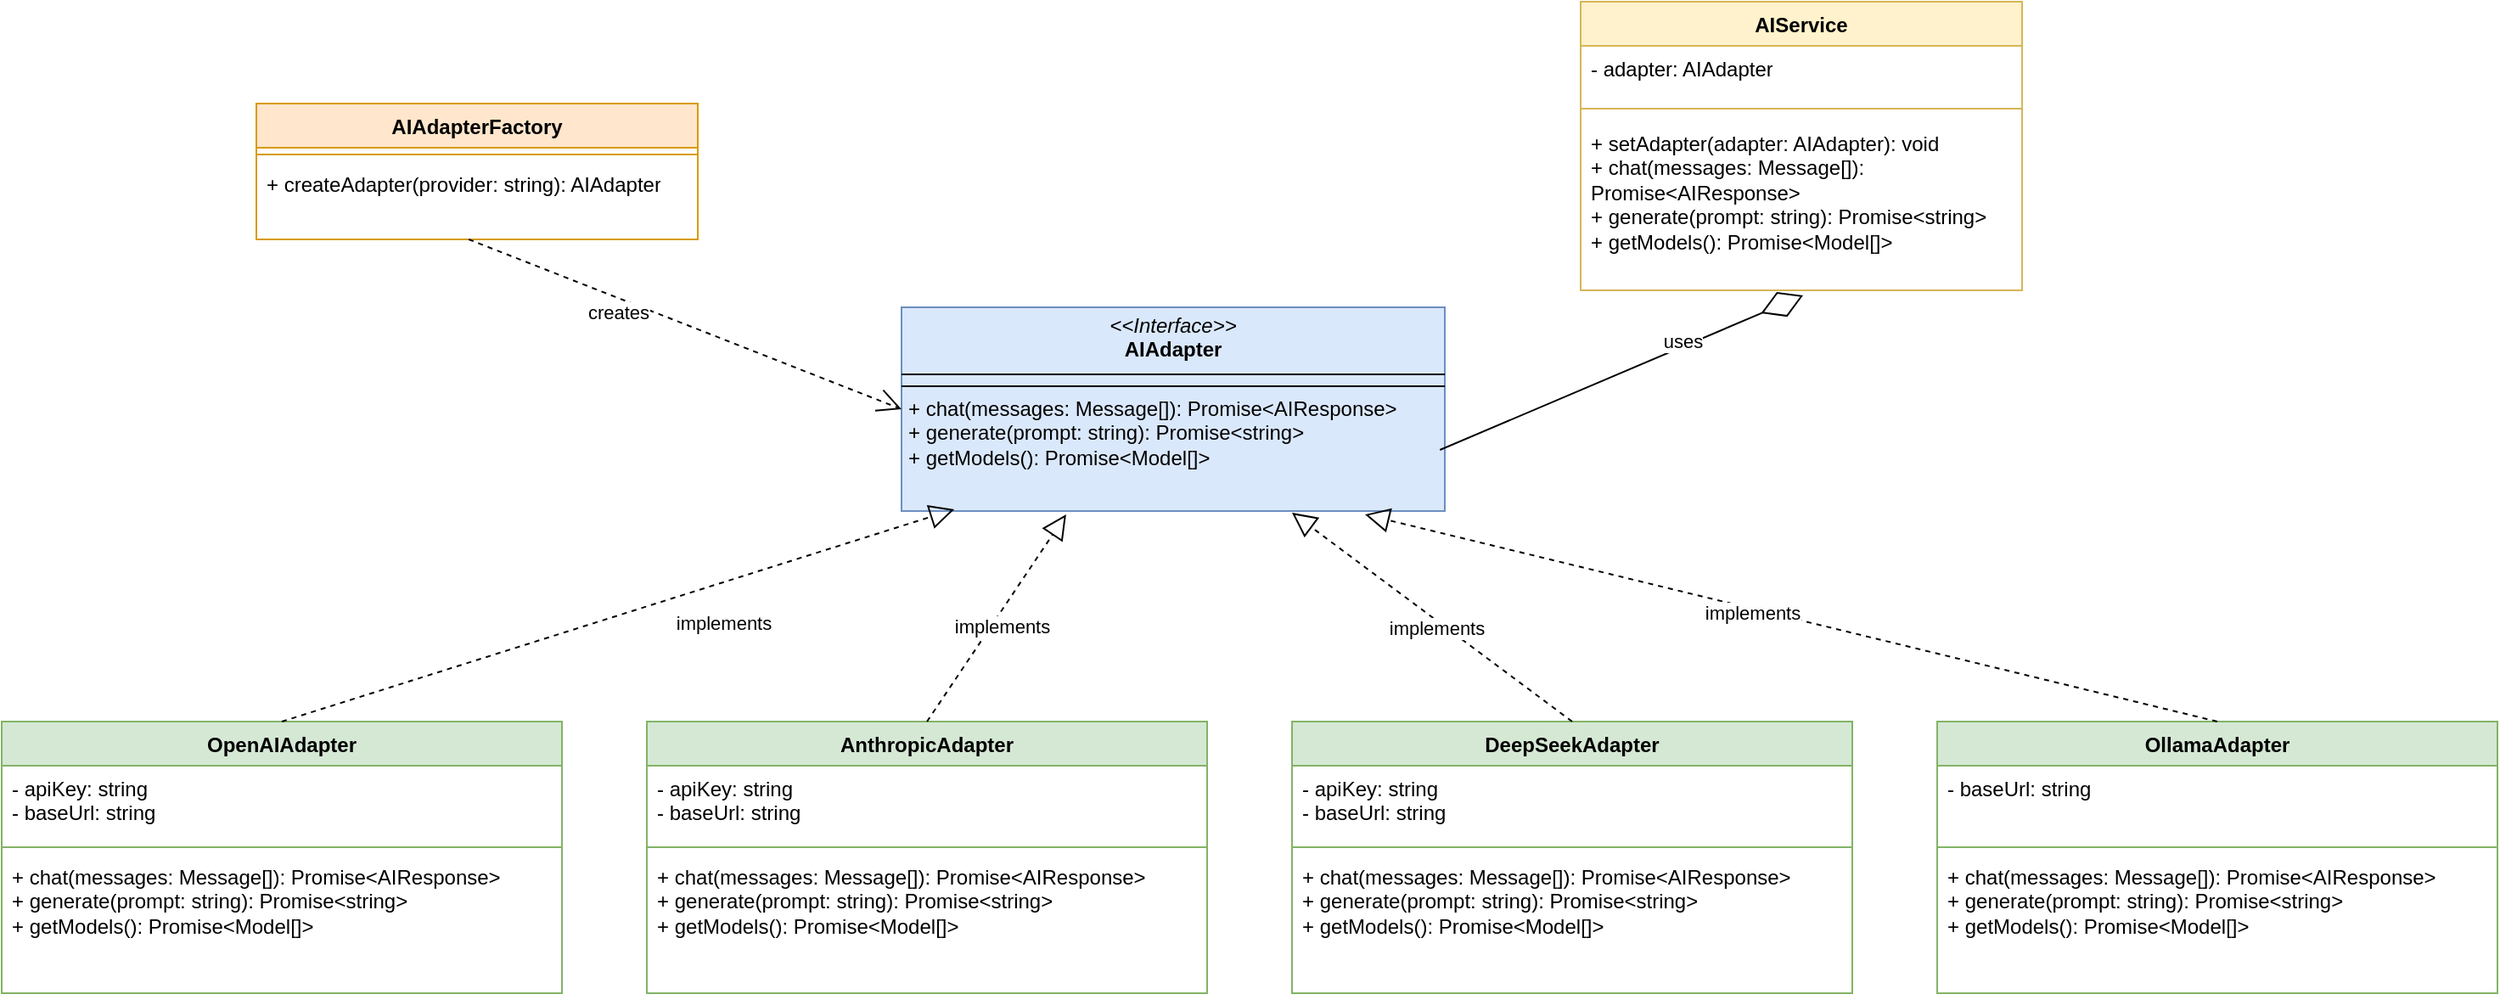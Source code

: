 <mxfile version="27.0.5">
  <diagram name="AI提供商集成架构图" id="r5fHtGn81RkA2lU1Vqpy">
    <mxGraphModel dx="2066" dy="1150" grid="1" gridSize="10" guides="1" tooltips="1" connect="1" arrows="1" fold="1" page="1" pageScale="1" pageWidth="2200" pageHeight="1920" math="0" shadow="0">
      <root>
        <mxCell id="0" />
        <mxCell id="1" parent="0" />
        <mxCell id="0V83VTf8hpatB1Oq6s5v-42" value="&lt;p style=&quot;margin:0px;margin-top:4px;text-align:center;&quot;&gt;&lt;i&gt;&amp;lt;&amp;lt;Interface&amp;gt;&amp;gt;&lt;/i&gt;&lt;br/&gt;&lt;b&gt;AIAdapter&lt;/b&gt;&lt;/p&gt;&lt;hr size=&quot;1&quot; style=&quot;border-style:solid;&quot;/&gt;&lt;p style=&quot;margin:0px;margin-left:4px;&quot;&gt;&lt;/p&gt;&lt;hr size=&quot;1&quot; style=&quot;border-style:solid;&quot;/&gt;&lt;p style=&quot;margin:0px;margin-left:4px;&quot;&gt;+ chat(messages: Message[]): Promise&amp;lt;AIResponse&amp;gt;&lt;br/&gt;+ generate(prompt: string): Promise&amp;lt;string&amp;gt;&lt;br/&gt;+ getModels(): Promise&amp;lt;Model[]&amp;gt;&lt;/p&gt;" style="verticalAlign=top;align=left;overflow=fill;html=1;whiteSpace=wrap;fillColor=#dae8fc;strokeColor=#6c8ebf;" vertex="1" parent="1">
          <mxGeometry x="940" y="390" width="320" height="120" as="geometry" />
        </mxCell>
        <mxCell id="0V83VTf8hpatB1Oq6s5v-43" value="OpenAIAdapter" style="swimlane;fontStyle=1;align=center;verticalAlign=top;childLayout=stackLayout;horizontal=1;startSize=26;horizontalStack=0;resizeParent=1;resizeParentMax=0;resizeLast=0;collapsible=1;marginBottom=0;whiteSpace=wrap;html=1;fillColor=#d5e8d4;strokeColor=#82b366;" vertex="1" parent="1">
          <mxGeometry x="410" y="634" width="330" height="160" as="geometry" />
        </mxCell>
        <mxCell id="0V83VTf8hpatB1Oq6s5v-44" value="- apiKey: string&lt;br&gt;- baseUrl: string" style="text;strokeColor=none;fillColor=none;align=left;verticalAlign=top;spacingLeft=4;spacingRight=4;overflow=hidden;rotatable=0;points=[[0,0.5],[1,0.5]];portConstraint=eastwest;whiteSpace=wrap;html=1;" vertex="1" parent="0V83VTf8hpatB1Oq6s5v-43">
          <mxGeometry y="26" width="330" height="44" as="geometry" />
        </mxCell>
        <mxCell id="0V83VTf8hpatB1Oq6s5v-45" value="" style="line;strokeWidth=1;fillColor=none;align=left;verticalAlign=middle;spacingTop=-1;spacingLeft=3;spacingRight=3;rotatable=0;labelPosition=right;points=[];portConstraint=eastwest;strokeColor=inherit;" vertex="1" parent="0V83VTf8hpatB1Oq6s5v-43">
          <mxGeometry y="70" width="330" height="8" as="geometry" />
        </mxCell>
        <mxCell id="0V83VTf8hpatB1Oq6s5v-46" value="+ chat(messages: Message[]): Promise&amp;lt;AIResponse&amp;gt;&lt;br&gt;+ generate(prompt: string): Promise&amp;lt;string&amp;gt;&lt;br&gt;+ getModels(): Promise&amp;lt;Model[]&amp;gt;" style="text;strokeColor=none;fillColor=none;align=left;verticalAlign=top;spacingLeft=4;spacingRight=4;overflow=hidden;rotatable=0;points=[[0,0.5],[1,0.5]];portConstraint=eastwest;whiteSpace=wrap;html=1;" vertex="1" parent="0V83VTf8hpatB1Oq6s5v-43">
          <mxGeometry y="78" width="330" height="82" as="geometry" />
        </mxCell>
        <mxCell id="0V83VTf8hpatB1Oq6s5v-47" value="AnthropicAdapter" style="swimlane;fontStyle=1;align=center;verticalAlign=top;childLayout=stackLayout;horizontal=1;startSize=26;horizontalStack=0;resizeParent=1;resizeParentMax=0;resizeLast=0;collapsible=1;marginBottom=0;whiteSpace=wrap;html=1;fillColor=#d5e8d4;strokeColor=#82b366;" vertex="1" parent="1">
          <mxGeometry x="790" y="634" width="330" height="160" as="geometry" />
        </mxCell>
        <mxCell id="0V83VTf8hpatB1Oq6s5v-48" value="- apiKey: string&lt;br&gt;- baseUrl: string" style="text;strokeColor=none;fillColor=none;align=left;verticalAlign=top;spacingLeft=4;spacingRight=4;overflow=hidden;rotatable=0;points=[[0,0.5],[1,0.5]];portConstraint=eastwest;whiteSpace=wrap;html=1;" vertex="1" parent="0V83VTf8hpatB1Oq6s5v-47">
          <mxGeometry y="26" width="330" height="44" as="geometry" />
        </mxCell>
        <mxCell id="0V83VTf8hpatB1Oq6s5v-49" value="" style="line;strokeWidth=1;fillColor=none;align=left;verticalAlign=middle;spacingTop=-1;spacingLeft=3;spacingRight=3;rotatable=0;labelPosition=right;points=[];portConstraint=eastwest;strokeColor=inherit;" vertex="1" parent="0V83VTf8hpatB1Oq6s5v-47">
          <mxGeometry y="70" width="330" height="8" as="geometry" />
        </mxCell>
        <mxCell id="0V83VTf8hpatB1Oq6s5v-50" value="+ chat(messages: Message[]): Promise&amp;lt;AIResponse&amp;gt;&lt;br&gt;+ generate(prompt: string): Promise&amp;lt;string&amp;gt;&lt;br&gt;+ getModels(): Promise&amp;lt;Model[]&amp;gt;" style="text;strokeColor=none;fillColor=none;align=left;verticalAlign=top;spacingLeft=4;spacingRight=4;overflow=hidden;rotatable=0;points=[[0,0.5],[1,0.5]];portConstraint=eastwest;whiteSpace=wrap;html=1;" vertex="1" parent="0V83VTf8hpatB1Oq6s5v-47">
          <mxGeometry y="78" width="330" height="82" as="geometry" />
        </mxCell>
        <mxCell id="0V83VTf8hpatB1Oq6s5v-51" value="DeepSeekAdapter" style="swimlane;fontStyle=1;align=center;verticalAlign=top;childLayout=stackLayout;horizontal=1;startSize=26;horizontalStack=0;resizeParent=1;resizeParentMax=0;resizeLast=0;collapsible=1;marginBottom=0;whiteSpace=wrap;html=1;fillColor=#d5e8d4;strokeColor=#82b366;" vertex="1" parent="1">
          <mxGeometry x="1170" y="634" width="330" height="160" as="geometry" />
        </mxCell>
        <mxCell id="0V83VTf8hpatB1Oq6s5v-52" value="- apiKey: string&lt;br&gt;- baseUrl: string" style="text;strokeColor=none;fillColor=none;align=left;verticalAlign=top;spacingLeft=4;spacingRight=4;overflow=hidden;rotatable=0;points=[[0,0.5],[1,0.5]];portConstraint=eastwest;whiteSpace=wrap;html=1;" vertex="1" parent="0V83VTf8hpatB1Oq6s5v-51">
          <mxGeometry y="26" width="330" height="44" as="geometry" />
        </mxCell>
        <mxCell id="0V83VTf8hpatB1Oq6s5v-53" value="" style="line;strokeWidth=1;fillColor=none;align=left;verticalAlign=middle;spacingTop=-1;spacingLeft=3;spacingRight=3;rotatable=0;labelPosition=right;points=[];portConstraint=eastwest;strokeColor=inherit;" vertex="1" parent="0V83VTf8hpatB1Oq6s5v-51">
          <mxGeometry y="70" width="330" height="8" as="geometry" />
        </mxCell>
        <mxCell id="0V83VTf8hpatB1Oq6s5v-54" value="+ chat(messages: Message[]): Promise&amp;lt;AIResponse&amp;gt;&lt;br&gt;+ generate(prompt: string): Promise&amp;lt;string&amp;gt;&lt;br&gt;+ getModels(): Promise&amp;lt;Model[]&amp;gt;" style="text;strokeColor=none;fillColor=none;align=left;verticalAlign=top;spacingLeft=4;spacingRight=4;overflow=hidden;rotatable=0;points=[[0,0.5],[1,0.5]];portConstraint=eastwest;whiteSpace=wrap;html=1;" vertex="1" parent="0V83VTf8hpatB1Oq6s5v-51">
          <mxGeometry y="78" width="330" height="82" as="geometry" />
        </mxCell>
        <mxCell id="0V83VTf8hpatB1Oq6s5v-55" value="OllamaAdapter" style="swimlane;fontStyle=1;align=center;verticalAlign=top;childLayout=stackLayout;horizontal=1;startSize=26;horizontalStack=0;resizeParent=1;resizeParentMax=0;resizeLast=0;collapsible=1;marginBottom=0;whiteSpace=wrap;html=1;fillColor=#d5e8d4;strokeColor=#82b366;" vertex="1" parent="1">
          <mxGeometry x="1550" y="634" width="330" height="160" as="geometry" />
        </mxCell>
        <mxCell id="0V83VTf8hpatB1Oq6s5v-56" value="- baseUrl: string" style="text;strokeColor=none;fillColor=none;align=left;verticalAlign=top;spacingLeft=4;spacingRight=4;overflow=hidden;rotatable=0;points=[[0,0.5],[1,0.5]];portConstraint=eastwest;whiteSpace=wrap;html=1;" vertex="1" parent="0V83VTf8hpatB1Oq6s5v-55">
          <mxGeometry y="26" width="330" height="44" as="geometry" />
        </mxCell>
        <mxCell id="0V83VTf8hpatB1Oq6s5v-57" value="" style="line;strokeWidth=1;fillColor=none;align=left;verticalAlign=middle;spacingTop=-1;spacingLeft=3;spacingRight=3;rotatable=0;labelPosition=right;points=[];portConstraint=eastwest;strokeColor=inherit;" vertex="1" parent="0V83VTf8hpatB1Oq6s5v-55">
          <mxGeometry y="70" width="330" height="8" as="geometry" />
        </mxCell>
        <mxCell id="0V83VTf8hpatB1Oq6s5v-58" value="+ chat(messages: Message[]): Promise&amp;lt;AIResponse&amp;gt;&lt;br&gt;+ generate(prompt: string): Promise&amp;lt;string&amp;gt;&lt;br&gt;+ getModels(): Promise&amp;lt;Model[]&amp;gt;" style="text;strokeColor=none;fillColor=none;align=left;verticalAlign=top;spacingLeft=4;spacingRight=4;overflow=hidden;rotatable=0;points=[[0,0.5],[1,0.5]];portConstraint=eastwest;whiteSpace=wrap;html=1;" vertex="1" parent="0V83VTf8hpatB1Oq6s5v-55">
          <mxGeometry y="78" width="330" height="82" as="geometry" />
        </mxCell>
        <mxCell id="0V83VTf8hpatB1Oq6s5v-59" value="AIAdapterFactory" style="swimlane;fontStyle=1;align=center;verticalAlign=top;childLayout=stackLayout;horizontal=1;startSize=26;horizontalStack=0;resizeParent=1;resizeParentMax=0;resizeLast=0;collapsible=1;marginBottom=0;whiteSpace=wrap;html=1;fillColor=#ffe6cc;strokeColor=#d79b00;" vertex="1" parent="1">
          <mxGeometry x="560" y="270" width="260" height="80" as="geometry" />
        </mxCell>
        <mxCell id="0V83VTf8hpatB1Oq6s5v-60" value="" style="line;strokeWidth=1;fillColor=none;align=left;verticalAlign=middle;spacingTop=-1;spacingLeft=3;spacingRight=3;rotatable=0;labelPosition=right;points=[];portConstraint=eastwest;strokeColor=inherit;" vertex="1" parent="0V83VTf8hpatB1Oq6s5v-59">
          <mxGeometry y="26" width="260" height="8" as="geometry" />
        </mxCell>
        <mxCell id="0V83VTf8hpatB1Oq6s5v-61" value="+ createAdapter(provider: string): AIAdapter" style="text;strokeColor=none;fillColor=none;align=left;verticalAlign=top;spacingLeft=4;spacingRight=4;overflow=hidden;rotatable=0;points=[[0,0.5],[1,0.5]];portConstraint=eastwest;whiteSpace=wrap;html=1;" vertex="1" parent="0V83VTf8hpatB1Oq6s5v-59">
          <mxGeometry y="34" width="260" height="46" as="geometry" />
        </mxCell>
        <mxCell id="0V83VTf8hpatB1Oq6s5v-62" value="AIService" style="swimlane;fontStyle=1;align=center;verticalAlign=top;childLayout=stackLayout;horizontal=1;startSize=26;horizontalStack=0;resizeParent=1;resizeParentMax=0;resizeLast=0;collapsible=1;marginBottom=0;whiteSpace=wrap;html=1;fillColor=#fff2cc;strokeColor=#d6b656;" vertex="1" parent="1">
          <mxGeometry x="1340" y="210" width="260" height="170" as="geometry" />
        </mxCell>
        <mxCell id="0V83VTf8hpatB1Oq6s5v-63" value="- adapter: AIAdapter" style="text;strokeColor=none;fillColor=none;align=left;verticalAlign=top;spacingLeft=4;spacingRight=4;overflow=hidden;rotatable=0;points=[[0,0.5],[1,0.5]];portConstraint=eastwest;whiteSpace=wrap;html=1;" vertex="1" parent="0V83VTf8hpatB1Oq6s5v-62">
          <mxGeometry y="26" width="260" height="30" as="geometry" />
        </mxCell>
        <mxCell id="0V83VTf8hpatB1Oq6s5v-64" value="" style="line;strokeWidth=1;fillColor=none;align=left;verticalAlign=middle;spacingTop=-1;spacingLeft=3;spacingRight=3;rotatable=0;labelPosition=right;points=[];portConstraint=eastwest;strokeColor=inherit;" vertex="1" parent="0V83VTf8hpatB1Oq6s5v-62">
          <mxGeometry y="56" width="260" height="14" as="geometry" />
        </mxCell>
        <mxCell id="0V83VTf8hpatB1Oq6s5v-65" value="+ setAdapter(adapter: AIAdapter): void&lt;br&gt;+ chat(messages: Message[]): Promise&amp;lt;AIResponse&amp;gt;&lt;br&gt;+ generate(prompt: string): Promise&amp;lt;string&amp;gt;&lt;br&gt;+ getModels(): Promise&amp;lt;Model[]&amp;gt;" style="text;strokeColor=none;fillColor=none;align=left;verticalAlign=top;spacingLeft=4;spacingRight=4;overflow=hidden;rotatable=0;points=[[0,0.5],[1,0.5]];portConstraint=eastwest;whiteSpace=wrap;html=1;" vertex="1" parent="0V83VTf8hpatB1Oq6s5v-62">
          <mxGeometry y="70" width="260" height="100" as="geometry" />
        </mxCell>
        <mxCell id="0V83VTf8hpatB1Oq6s5v-66" value="" style="endArrow=block;dashed=1;endFill=0;endSize=12;html=1;rounded=0;exitX=0.5;exitY=0;exitDx=0;exitDy=0;entryX=0.097;entryY=0.992;entryDx=0;entryDy=0;entryPerimeter=0;" edge="1" parent="1" source="0V83VTf8hpatB1Oq6s5v-43" target="0V83VTf8hpatB1Oq6s5v-42">
          <mxGeometry width="160" relative="1" as="geometry">
            <mxPoint x="910" y="660" as="sourcePoint" />
            <mxPoint x="1070" y="660" as="targetPoint" />
          </mxGeometry>
        </mxCell>
        <mxCell id="0V83VTf8hpatB1Oq6s5v-67" value="implements" style="edgeLabel;html=1;align=center;verticalAlign=middle;resizable=0;points=[];" vertex="1" connectable="0" parent="0V83VTf8hpatB1Oq6s5v-66">
          <mxGeometry x="0.079" y="1" relative="1" as="geometry">
            <mxPoint x="46" y="10" as="offset" />
          </mxGeometry>
        </mxCell>
        <mxCell id="0V83VTf8hpatB1Oq6s5v-68" value="" style="endArrow=block;dashed=1;endFill=0;endSize=12;html=1;rounded=0;exitX=0.5;exitY=0;exitDx=0;exitDy=0;entryX=0.303;entryY=1.017;entryDx=0;entryDy=0;entryPerimeter=0;" edge="1" parent="1" source="0V83VTf8hpatB1Oq6s5v-47" target="0V83VTf8hpatB1Oq6s5v-42">
          <mxGeometry width="160" relative="1" as="geometry">
            <mxPoint x="910" y="660" as="sourcePoint" />
            <mxPoint x="1070" y="660" as="targetPoint" />
          </mxGeometry>
        </mxCell>
        <mxCell id="0V83VTf8hpatB1Oq6s5v-69" value="implements" style="edgeLabel;html=1;align=center;verticalAlign=middle;resizable=0;points=[];" vertex="1" connectable="0" parent="0V83VTf8hpatB1Oq6s5v-68">
          <mxGeometry x="0.079" y="1" relative="1" as="geometry">
            <mxPoint y="10" as="offset" />
          </mxGeometry>
        </mxCell>
        <mxCell id="0V83VTf8hpatB1Oq6s5v-70" value="" style="endArrow=block;dashed=1;endFill=0;endSize=12;html=1;rounded=0;exitX=0.5;exitY=0;exitDx=0;exitDy=0;" edge="1" parent="1" source="0V83VTf8hpatB1Oq6s5v-51">
          <mxGeometry width="160" relative="1" as="geometry">
            <mxPoint x="910" y="660" as="sourcePoint" />
            <mxPoint x="1170" y="511" as="targetPoint" />
          </mxGeometry>
        </mxCell>
        <mxCell id="0V83VTf8hpatB1Oq6s5v-71" value="implements" style="edgeLabel;html=1;align=center;verticalAlign=middle;resizable=0;points=[];" vertex="1" connectable="0" parent="0V83VTf8hpatB1Oq6s5v-70">
          <mxGeometry x="0.079" y="1" relative="1" as="geometry">
            <mxPoint x="9" y="10" as="offset" />
          </mxGeometry>
        </mxCell>
        <mxCell id="0V83VTf8hpatB1Oq6s5v-72" value="" style="endArrow=block;dashed=1;endFill=0;endSize=12;html=1;rounded=0;exitX=0.5;exitY=0;exitDx=0;exitDy=0;entryX=0.853;entryY=1.017;entryDx=0;entryDy=0;entryPerimeter=0;" edge="1" parent="1" source="0V83VTf8hpatB1Oq6s5v-55" target="0V83VTf8hpatB1Oq6s5v-42">
          <mxGeometry width="160" relative="1" as="geometry">
            <mxPoint x="910" y="660" as="sourcePoint" />
            <mxPoint x="1070" y="660" as="targetPoint" />
          </mxGeometry>
        </mxCell>
        <mxCell id="0V83VTf8hpatB1Oq6s5v-73" value="implements" style="edgeLabel;html=1;align=center;verticalAlign=middle;resizable=0;points=[];" vertex="1" connectable="0" parent="0V83VTf8hpatB1Oq6s5v-72">
          <mxGeometry x="0.079" y="1" relative="1" as="geometry">
            <mxPoint x="-3" y="1" as="offset" />
          </mxGeometry>
        </mxCell>
        <mxCell id="0V83VTf8hpatB1Oq6s5v-74" value="" style="endArrow=open;endSize=12;dashed=1;html=1;rounded=0;exitX=0.481;exitY=1;exitDx=0;exitDy=0;entryX=0;entryY=0.5;entryDx=0;entryDy=0;exitPerimeter=0;" edge="1" parent="1" source="0V83VTf8hpatB1Oq6s5v-61" target="0V83VTf8hpatB1Oq6s5v-42">
          <mxGeometry width="160" relative="1" as="geometry">
            <mxPoint x="1200" y="670" as="sourcePoint" />
            <mxPoint x="1360" y="670" as="targetPoint" />
          </mxGeometry>
        </mxCell>
        <mxCell id="0V83VTf8hpatB1Oq6s5v-75" value="creates" style="edgeLabel;html=1;align=center;verticalAlign=middle;resizable=0;points=[];" vertex="1" connectable="0" parent="0V83VTf8hpatB1Oq6s5v-74">
          <mxGeometry x="-0.212" relative="1" as="geometry">
            <mxPoint x="-13" y="3" as="offset" />
          </mxGeometry>
        </mxCell>
        <mxCell id="0V83VTf8hpatB1Oq6s5v-76" value="" style="endArrow=diamondThin;endFill=0;endSize=24;html=1;rounded=0;exitX=0.991;exitY=0.7;exitDx=0;exitDy=0;exitPerimeter=0;entryX=0.504;entryY=1.03;entryDx=0;entryDy=0;entryPerimeter=0;" edge="1" parent="1" source="0V83VTf8hpatB1Oq6s5v-42" target="0V83VTf8hpatB1Oq6s5v-65">
          <mxGeometry width="160" relative="1" as="geometry">
            <mxPoint x="1220" y="13" as="sourcePoint" />
            <mxPoint x="1120" y="410" as="targetPoint" />
          </mxGeometry>
        </mxCell>
        <mxCell id="0V83VTf8hpatB1Oq6s5v-77" value="uses" style="edgeLabel;html=1;align=center;verticalAlign=middle;resizable=0;points=[];" vertex="1" connectable="0" parent="0V83VTf8hpatB1Oq6s5v-76">
          <mxGeometry x="-0.212" relative="1" as="geometry">
            <mxPoint x="58" y="-28" as="offset" />
          </mxGeometry>
        </mxCell>
      </root>
    </mxGraphModel>
  </diagram>
</mxfile>
